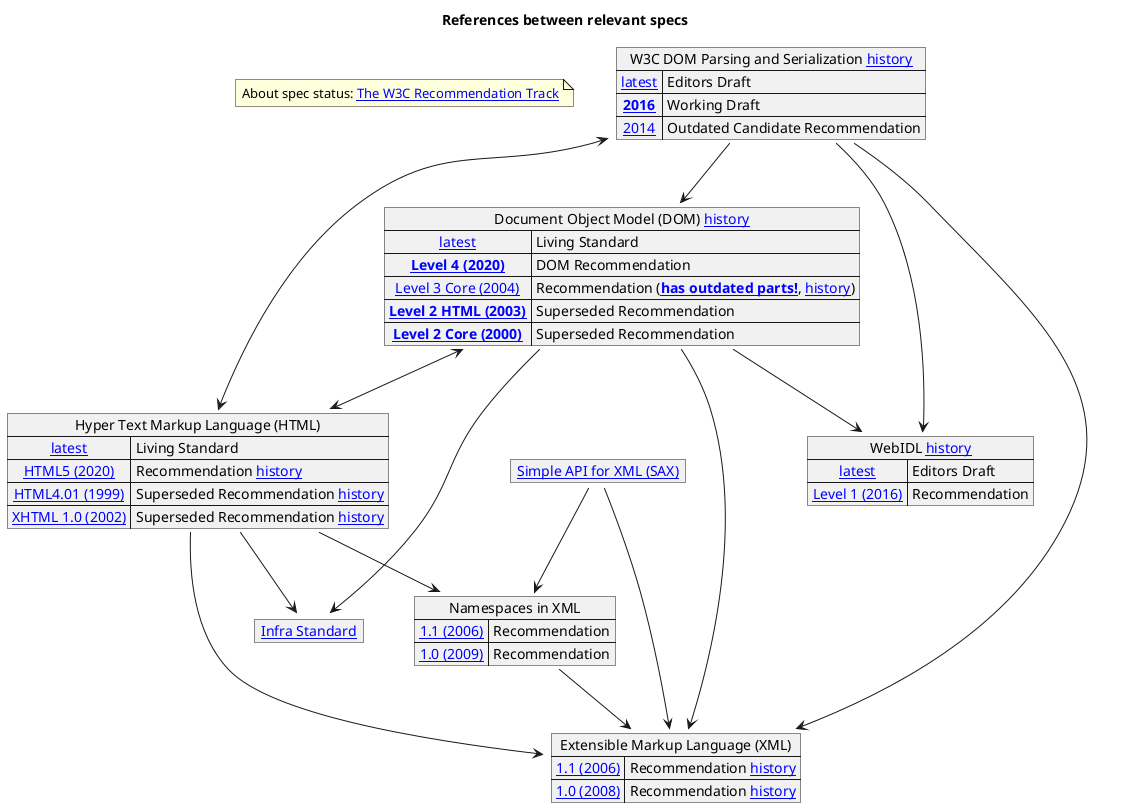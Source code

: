 @startuml
'Syntax: https://plantuml.com/object-diagram
'to update the SVG after changing this file run
'docs/puml2svg.sh

'https://plantuml.com/svg
skinparam svgLinkTarget _blank

title "References between relevant specs"

note "About spec status: [[https://www.w3.org/2020/Process-20200915/#rec-track The W3C Recommendation Track]]" as status

map "W3C DOM Parsing and Serialization [[https://www.w3.org/standards/history/DOM-Parsing history]]" as DOMParsing {
  [[https://w3c.github.io/DOM-Parsing/ latest]] => Editors Draft
  **[[https://www.w3.org/TR/2016/WD-DOM-Parsing-20160517/ 2016]]** => Working Draft
  [[https://www.w3.org/TR/2014/CR-DOM-Parsing-20140617/ 2014]] => Outdated Candidate Recommendation
}

map "Document Object Model (DOM) [[https://www.w3.org/standards/history/dom history]]" as DOM {
  [[https://dom.spec.whatwg.org/ latest]] => Living Standard
  **[[https://dom.spec.whatwg.org/review-drafts/2019-06/ Level 4 (2020)]]** => DOM Recommendation
  [[https://www.w3.org/TR/DOM-Level-3-Core/ Level 3 Core (2004)]] => Recommendation (**[[https://dom.spec.whatwg.org/#historical has outdated parts!]]**, [[https://www.w3.org/standards/history/DOM-Level-3-Core history]])
  **[[https://www.w3.org/TR/DOM-Level-2-HTML/ Level 2 HTML (2003)]]** => Superseded Recommendation
  **[[https://www.w3.org/TR/DOM-Level-2-Core/ Level 2 Core (2000)]]** => Superseded Recommendation
}

map "Hyper Text Markup Language (HTML)" as HTML {
  [[https://html.spec.whatwg.org/ latest]] => Living Standard
  [[https://html.spec.whatwg.org/review-drafts/2020-01/ HTML5 (2020)]] => Recommendation [[https://www.w3.org/standards/history/html history]]
  [[https://www.w3.org/TR/html401/ HTML4.01 (1999)]] => Recommendation [[https://www.w3.org/standards/history/html401 history]]
  [[https://www.w3.org/TR/html401/ HTML4.01 (1999)]] => Superseded Recommendation [[https://www.w3.org/standards/history/html401 history]]
  [[https://www.w3.org/TR/xhtml1/ XHTML 1.0 (2002)]] => Superseded Recommendation [[https://www.w3.org/standards/history/xhtml1 history]]
  [[https://www.w3.org/TR/xhtml1/ XHTML 1.0 (2002)]] => Superseded Recommendation [[https://www.w3.org/standards/history/xhtml1 history]]

}

map "Extensible Markup Language (XML)" as XML {
  [[https://www.w3.org/TR/xml11/ 1.1 (2006)]] => Recommendation [[https://www.w3.org/standards/history/xml11 history]]
  [[https://www.w3.org/TR/xml/ 1.0 (2008)]] => Recommendation [[https://www.w3.org/standards/history/xml history]]
}

map "Namespaces in XML" as XMLNS {
  [[https://www.w3.org/TR/xml-names11/ 1.1 (2006)]] => Recommendation
  [[https://www.w3.org/TR/REC-xml-names/ 1.0 (2009)]] => Recommendation
}

map "WebIDL [[https://www.w3.org/standards/history/WebIDL-1 history]]" as WebIDL {
  [[https://heycam.github.io/webidl/ latest]] => Editors Draft
  [[https://www.w3.org/TR/WebIDL-1/ Level 1 (2016)]] => Recommendation
}

map "[[http://www.saxproject.org/ Simple API for XML (SAX)]]" as SAX {
}

map "[[https://infra.spec.whatwg.org/ Infra Standard]]" as Infra {
}



DOM <--> HTML
DOM --> Infra
DOM --> WebIDL
DOM --> XML

DOMParsing --> DOM
DOMParsing <--> HTML
DOMParsing --> XML
DOMParsing --> WebIDL

HTML --> Infra
HTML --> XML
HTML --> XMLNS

SAX --> XML
SAX --> XMLNS

XMLNS --> XML

@enduml
